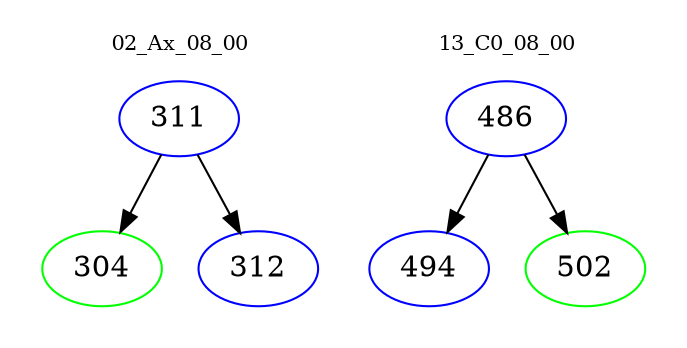 digraph{
subgraph cluster_0 {
color = white
label = "02_Ax_08_00";
fontsize=10;
T0_311 [label="311", color="blue"]
T0_311 -> T0_304 [color="black"]
T0_304 [label="304", color="green"]
T0_311 -> T0_312 [color="black"]
T0_312 [label="312", color="blue"]
}
subgraph cluster_1 {
color = white
label = "13_C0_08_00";
fontsize=10;
T1_486 [label="486", color="blue"]
T1_486 -> T1_494 [color="black"]
T1_494 [label="494", color="blue"]
T1_486 -> T1_502 [color="black"]
T1_502 [label="502", color="green"]
}
}
